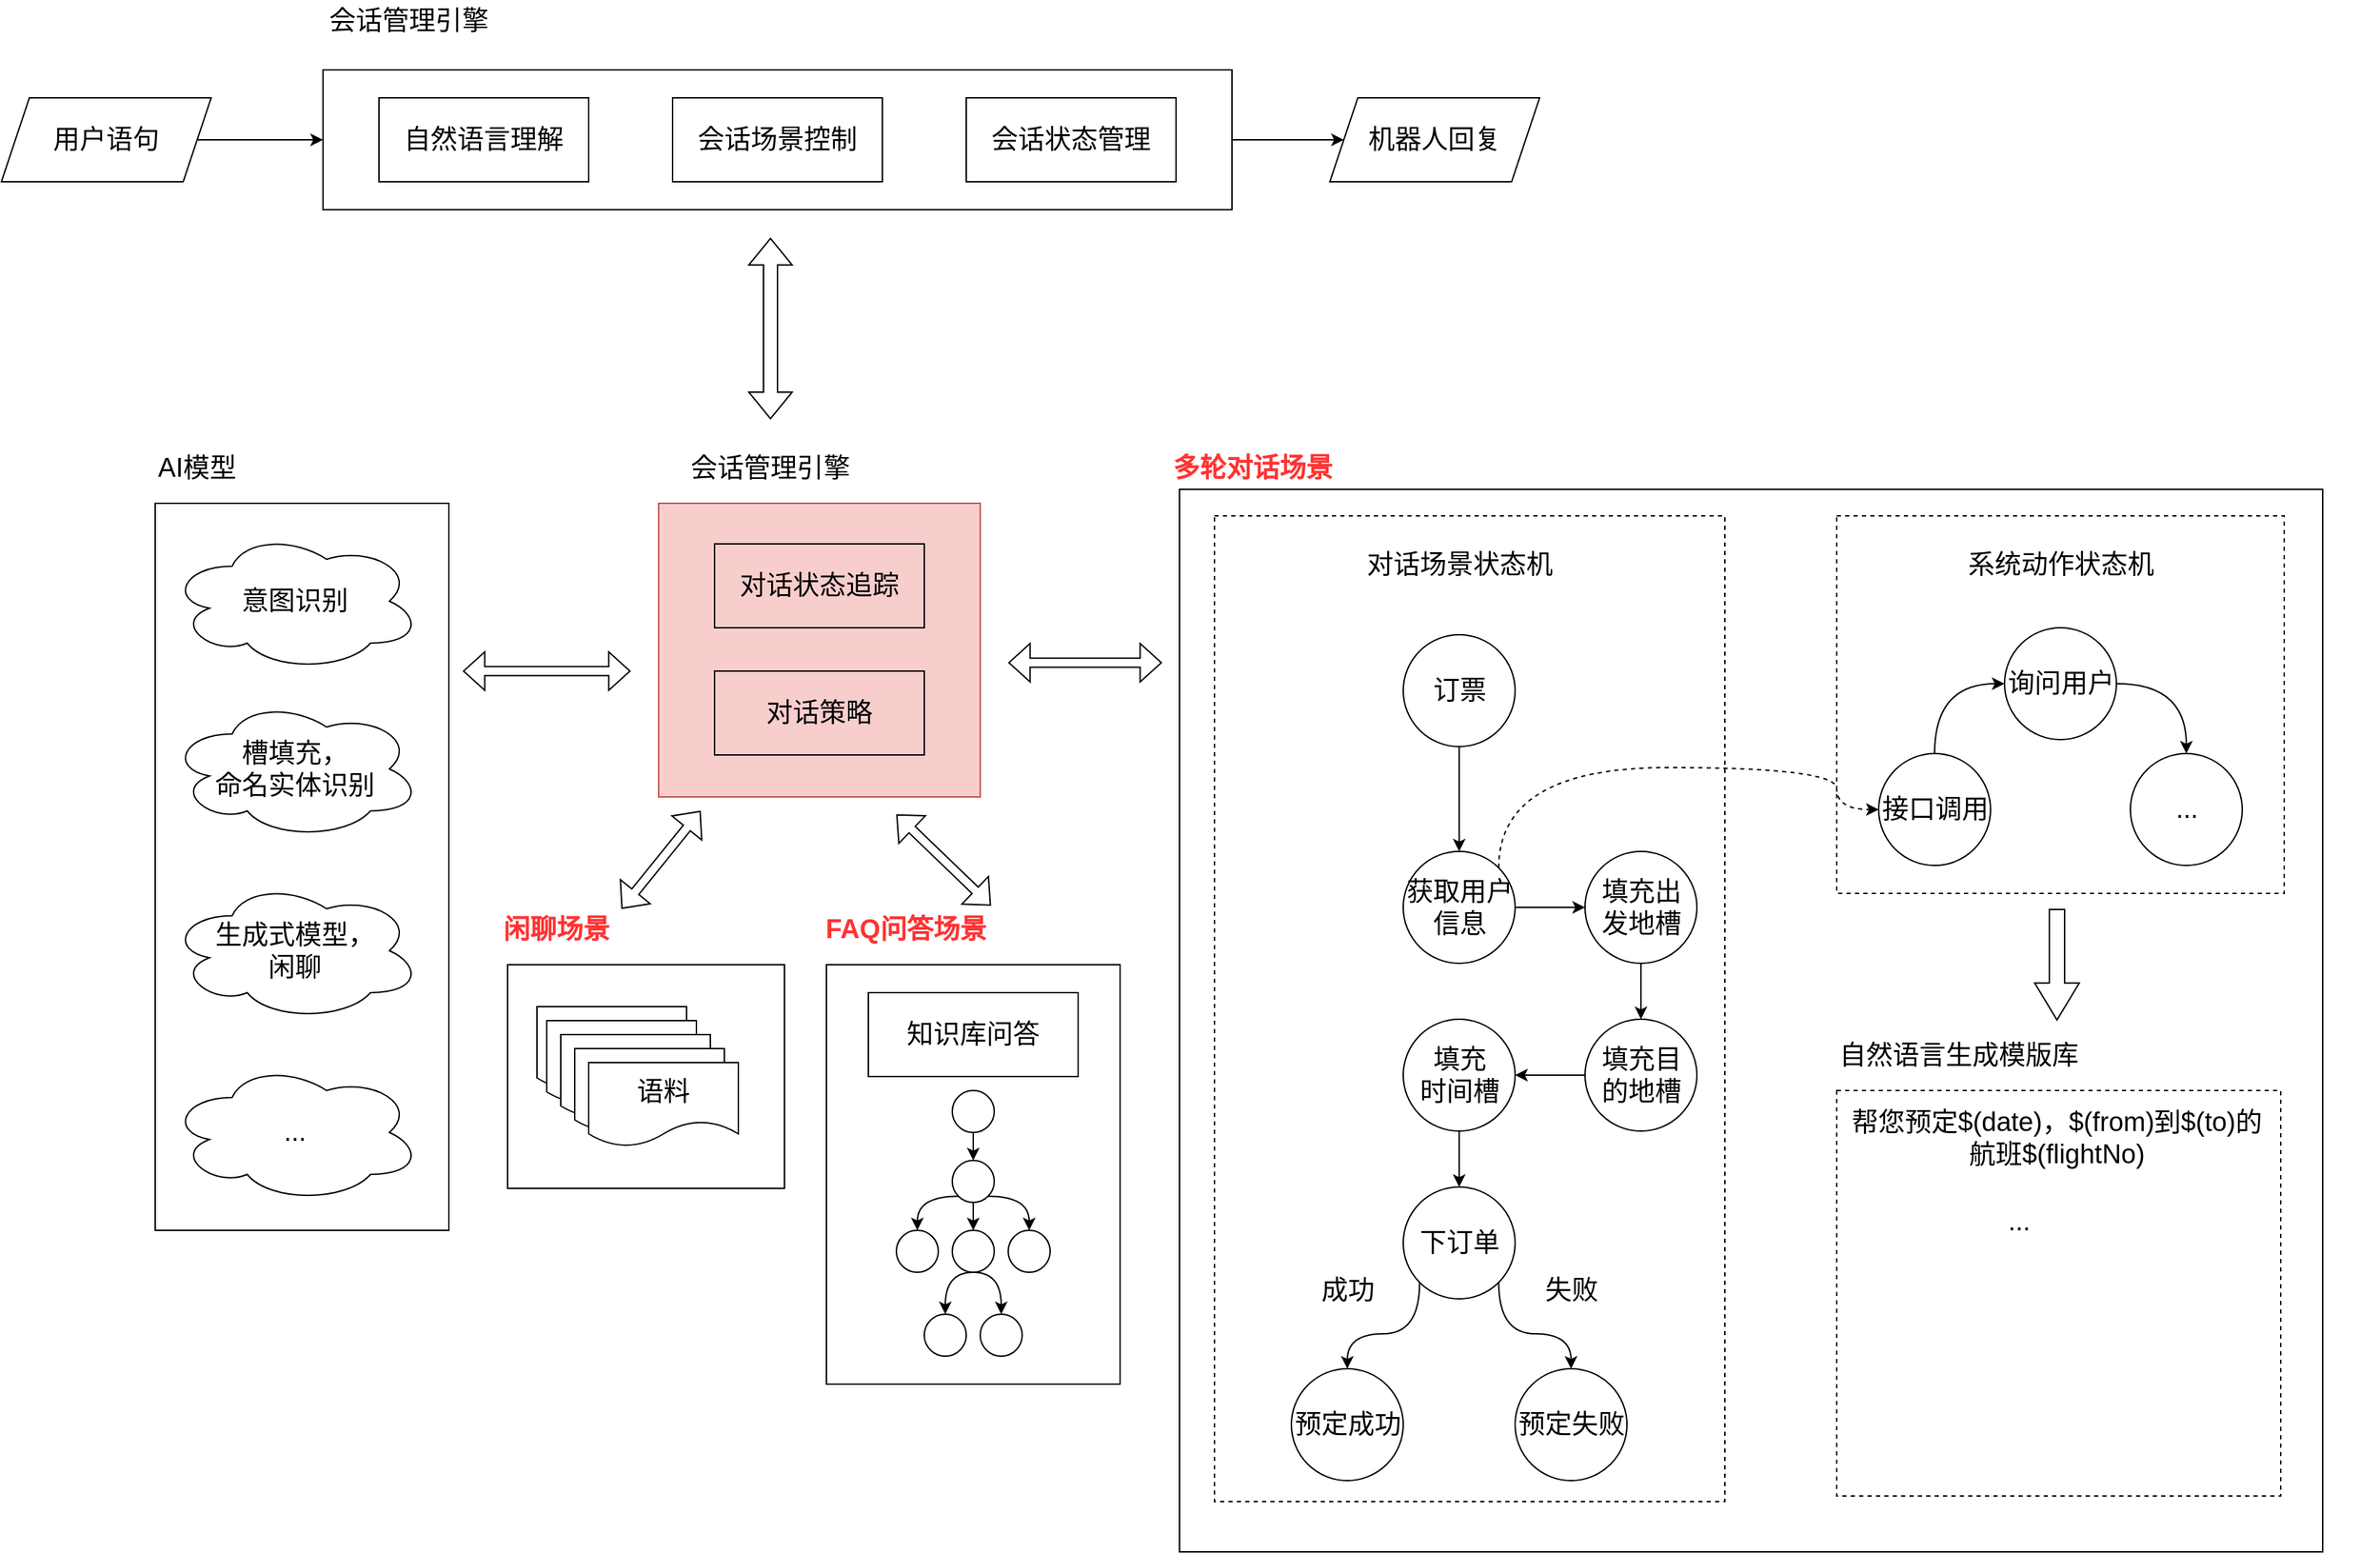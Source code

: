 <mxfile version="16.0.3" type="github">
  <diagram id="rdF5DC8ADCqOEM-56Y4E" name="第 1 页">
    <mxGraphModel dx="2547" dy="1173" grid="1" gridSize="10" guides="1" tooltips="1" connect="1" arrows="1" fold="1" page="1" pageScale="1" pageWidth="827" pageHeight="1169" math="0" shadow="0">
      <root>
        <mxCell id="0" />
        <mxCell id="1" parent="0" />
        <mxCell id="FymUpO2ddn1shdIVuSi2-87" style="edgeStyle=orthogonalEdgeStyle;curved=1;rounded=0;orthogonalLoop=1;jettySize=auto;html=1;exitX=0.5;exitY=1;exitDx=0;exitDy=0;entryX=0.5;entryY=0;entryDx=0;entryDy=0;fontSize=19;fontColor=#000000;" edge="1" parent="1" source="FymUpO2ddn1shdIVuSi2-1" target="FymUpO2ddn1shdIVuSi2-85">
          <mxGeometry relative="1" as="geometry" />
        </mxCell>
        <mxCell id="FymUpO2ddn1shdIVuSi2-1" value="&lt;span style=&quot;font-size: 19px&quot;&gt;订票&lt;/span&gt;" style="ellipse;whiteSpace=wrap;html=1;aspect=fixed;" vertex="1" parent="1">
          <mxGeometry x="892.5" y="704" width="80" height="80" as="geometry" />
        </mxCell>
        <mxCell id="FymUpO2ddn1shdIVuSi2-7" style="edgeStyle=orthogonalEdgeStyle;curved=1;rounded=0;orthogonalLoop=1;jettySize=auto;html=1;exitX=0.5;exitY=1;exitDx=0;exitDy=0;entryX=0.5;entryY=0;entryDx=0;entryDy=0;fontSize=19;" edge="1" parent="1" source="FymUpO2ddn1shdIVuSi2-3" target="FymUpO2ddn1shdIVuSi2-4">
          <mxGeometry relative="1" as="geometry" />
        </mxCell>
        <mxCell id="FymUpO2ddn1shdIVuSi2-3" value="&lt;span style=&quot;font-size: 19px&quot;&gt;填充出&lt;br&gt;发地槽&lt;/span&gt;" style="ellipse;whiteSpace=wrap;html=1;aspect=fixed;" vertex="1" parent="1">
          <mxGeometry x="1022.5" y="859" width="80" height="80" as="geometry" />
        </mxCell>
        <mxCell id="FymUpO2ddn1shdIVuSi2-8" style="edgeStyle=orthogonalEdgeStyle;curved=1;rounded=0;orthogonalLoop=1;jettySize=auto;html=1;exitX=0;exitY=0.5;exitDx=0;exitDy=0;entryX=1;entryY=0.5;entryDx=0;entryDy=0;fontSize=19;" edge="1" parent="1" source="FymUpO2ddn1shdIVuSi2-4" target="FymUpO2ddn1shdIVuSi2-5">
          <mxGeometry relative="1" as="geometry" />
        </mxCell>
        <mxCell id="FymUpO2ddn1shdIVuSi2-4" value="&lt;span style=&quot;font-size: 19px&quot;&gt;填充目&lt;br&gt;的地槽&lt;/span&gt;" style="ellipse;whiteSpace=wrap;html=1;aspect=fixed;" vertex="1" parent="1">
          <mxGeometry x="1022.5" y="979" width="80" height="80" as="geometry" />
        </mxCell>
        <mxCell id="FymUpO2ddn1shdIVuSi2-86" style="edgeStyle=orthogonalEdgeStyle;curved=1;rounded=0;orthogonalLoop=1;jettySize=auto;html=1;exitX=0.5;exitY=1;exitDx=0;exitDy=0;entryX=0.5;entryY=0;entryDx=0;entryDy=0;fontSize=19;fontColor=#000000;" edge="1" parent="1" source="FymUpO2ddn1shdIVuSi2-5" target="FymUpO2ddn1shdIVuSi2-77">
          <mxGeometry relative="1" as="geometry" />
        </mxCell>
        <mxCell id="FymUpO2ddn1shdIVuSi2-5" value="&lt;span style=&quot;font-size: 19px&quot;&gt;填充&lt;br&gt;时间槽&lt;/span&gt;" style="ellipse;whiteSpace=wrap;html=1;aspect=fixed;" vertex="1" parent="1">
          <mxGeometry x="892.5" y="979" width="80" height="80" as="geometry" />
        </mxCell>
        <mxCell id="FymUpO2ddn1shdIVuSi2-17" style="edgeStyle=orthogonalEdgeStyle;curved=1;rounded=0;orthogonalLoop=1;jettySize=auto;html=1;exitX=0.5;exitY=0;exitDx=0;exitDy=0;entryX=0;entryY=0.5;entryDx=0;entryDy=0;fontSize=19;" edge="1" parent="1" source="FymUpO2ddn1shdIVuSi2-10" target="FymUpO2ddn1shdIVuSi2-16">
          <mxGeometry relative="1" as="geometry" />
        </mxCell>
        <mxCell id="FymUpO2ddn1shdIVuSi2-10" value="&lt;span style=&quot;font-size: 19px&quot;&gt;接口调用&lt;/span&gt;" style="ellipse;whiteSpace=wrap;html=1;aspect=fixed;" vertex="1" parent="1">
          <mxGeometry x="1232.5" y="789" width="80" height="80" as="geometry" />
        </mxCell>
        <mxCell id="FymUpO2ddn1shdIVuSi2-11" value="&lt;font style=&quot;font-size: 19px&quot;&gt;...&lt;/font&gt;" style="ellipse;whiteSpace=wrap;html=1;aspect=fixed;" vertex="1" parent="1">
          <mxGeometry x="1412.5" y="789" width="80" height="80" as="geometry" />
        </mxCell>
        <mxCell id="FymUpO2ddn1shdIVuSi2-18" style="edgeStyle=orthogonalEdgeStyle;curved=1;rounded=0;orthogonalLoop=1;jettySize=auto;html=1;exitX=1;exitY=0.5;exitDx=0;exitDy=0;fontSize=19;" edge="1" parent="1" source="FymUpO2ddn1shdIVuSi2-16" target="FymUpO2ddn1shdIVuSi2-11">
          <mxGeometry relative="1" as="geometry" />
        </mxCell>
        <mxCell id="FymUpO2ddn1shdIVuSi2-16" value="&lt;span style=&quot;font-size: 19px&quot;&gt;询问用户&lt;/span&gt;" style="ellipse;whiteSpace=wrap;html=1;aspect=fixed;" vertex="1" parent="1">
          <mxGeometry x="1322.5" y="699" width="80" height="80" as="geometry" />
        </mxCell>
        <mxCell id="FymUpO2ddn1shdIVuSi2-20" value="系统动作状态机" style="text;html=1;strokeColor=none;fillColor=none;align=center;verticalAlign=middle;whiteSpace=wrap;rounded=0;dashed=1;fontSize=19;" vertex="1" parent="1">
          <mxGeometry x="1292.5" y="639" width="140" height="30" as="geometry" />
        </mxCell>
        <mxCell id="FymUpO2ddn1shdIVuSi2-21" value="对话场景状态机" style="text;html=1;strokeColor=none;fillColor=none;align=center;verticalAlign=middle;whiteSpace=wrap;rounded=0;dashed=1;fontSize=19;" vertex="1" parent="1">
          <mxGeometry x="862.5" y="639" width="140" height="30" as="geometry" />
        </mxCell>
        <mxCell id="FymUpO2ddn1shdIVuSi2-45" value="" style="shape=flexArrow;endArrow=classic;startArrow=classic;html=1;rounded=0;fontSize=19;curved=1;width=6.389;startSize=4.722;endSize=4.722;" edge="1" parent="1">
          <mxGeometry width="100" height="100" relative="1" as="geometry">
            <mxPoint x="220" y="730.0" as="sourcePoint" />
            <mxPoint x="340" y="730" as="targetPoint" />
          </mxGeometry>
        </mxCell>
        <mxCell id="FymUpO2ddn1shdIVuSi2-94" style="edgeStyle=orthogonalEdgeStyle;curved=1;rounded=0;orthogonalLoop=1;jettySize=auto;html=1;exitX=1;exitY=0.5;exitDx=0;exitDy=0;entryX=0;entryY=0.5;entryDx=0;entryDy=0;fontSize=19;fontColor=#000000;" edge="1" parent="1" source="FymUpO2ddn1shdIVuSi2-54" target="FymUpO2ddn1shdIVuSi2-93">
          <mxGeometry relative="1" as="geometry" />
        </mxCell>
        <mxCell id="FymUpO2ddn1shdIVuSi2-54" value="&lt;font color=&quot;#000000&quot;&gt;用户语句&lt;/font&gt;" style="shape=parallelogram;perimeter=parallelogramPerimeter;whiteSpace=wrap;html=1;fixedSize=1;fontSize=19;fontColor=#FF3333;fillColor=none;" vertex="1" parent="1">
          <mxGeometry x="-110" y="320" width="150" height="60" as="geometry" />
        </mxCell>
        <mxCell id="FymUpO2ddn1shdIVuSi2-56" value="自然语言理解" style="rounded=0;whiteSpace=wrap;html=1;fontSize=19;fontColor=#000000;fillColor=none;" vertex="1" parent="1">
          <mxGeometry x="160" y="320" width="150" height="60" as="geometry" />
        </mxCell>
        <mxCell id="FymUpO2ddn1shdIVuSi2-60" value="&lt;font color=&quot;#000000&quot;&gt;&lt;span&gt;机器人回复&lt;/span&gt;&lt;/font&gt;" style="shape=parallelogram;perimeter=parallelogramPerimeter;whiteSpace=wrap;html=1;fixedSize=1;fontSize=19;fontColor=#FF3333;fillColor=none;" vertex="1" parent="1">
          <mxGeometry x="840" y="320" width="150" height="60" as="geometry" />
        </mxCell>
        <mxCell id="FymUpO2ddn1shdIVuSi2-71" value="帮您预定$(date)，$(from)到$(to)的&lt;br&gt;航班$(flightNo)" style="text;html=1;strokeColor=none;fillColor=none;align=center;verticalAlign=middle;whiteSpace=wrap;rounded=0;dashed=1;fontSize=19;fontColor=#000000;" vertex="1" parent="1">
          <mxGeometry x="1130" y="1049" width="460" height="30" as="geometry" />
        </mxCell>
        <mxCell id="FymUpO2ddn1shdIVuSi2-73" value="..." style="text;html=1;strokeColor=none;fillColor=none;align=center;verticalAlign=middle;whiteSpace=wrap;rounded=0;dashed=1;fontSize=19;fontColor=#000000;" vertex="1" parent="1">
          <mxGeometry x="1102.5" y="1109" width="460" height="30" as="geometry" />
        </mxCell>
        <mxCell id="FymUpO2ddn1shdIVuSi2-75" value="自然语言生成模版库" style="text;html=1;strokeColor=none;fillColor=none;align=center;verticalAlign=middle;whiteSpace=wrap;rounded=0;dashed=1;fontSize=19;" vertex="1" parent="1">
          <mxGeometry x="1190" y="990" width="200" height="30" as="geometry" />
        </mxCell>
        <mxCell id="FymUpO2ddn1shdIVuSi2-81" style="edgeStyle=orthogonalEdgeStyle;curved=1;rounded=0;orthogonalLoop=1;jettySize=auto;html=1;exitX=0;exitY=1;exitDx=0;exitDy=0;entryX=0.5;entryY=0;entryDx=0;entryDy=0;fontSize=19;fontColor=#000000;" edge="1" parent="1" source="FymUpO2ddn1shdIVuSi2-77" target="FymUpO2ddn1shdIVuSi2-78">
          <mxGeometry relative="1" as="geometry" />
        </mxCell>
        <mxCell id="FymUpO2ddn1shdIVuSi2-82" style="edgeStyle=orthogonalEdgeStyle;curved=1;rounded=0;orthogonalLoop=1;jettySize=auto;html=1;exitX=1;exitY=1;exitDx=0;exitDy=0;entryX=0.5;entryY=0;entryDx=0;entryDy=0;fontSize=19;fontColor=#000000;" edge="1" parent="1" source="FymUpO2ddn1shdIVuSi2-77" target="FymUpO2ddn1shdIVuSi2-79">
          <mxGeometry relative="1" as="geometry" />
        </mxCell>
        <mxCell id="FymUpO2ddn1shdIVuSi2-77" value="&lt;span style=&quot;font-size: 19px&quot;&gt;下订单&lt;/span&gt;" style="ellipse;whiteSpace=wrap;html=1;aspect=fixed;" vertex="1" parent="1">
          <mxGeometry x="892.5" y="1099" width="80" height="80" as="geometry" />
        </mxCell>
        <mxCell id="FymUpO2ddn1shdIVuSi2-78" value="&lt;span style=&quot;font-size: 19px&quot;&gt;预定成功&lt;/span&gt;" style="ellipse;whiteSpace=wrap;html=1;aspect=fixed;" vertex="1" parent="1">
          <mxGeometry x="812.5" y="1229" width="80" height="80" as="geometry" />
        </mxCell>
        <mxCell id="FymUpO2ddn1shdIVuSi2-79" value="&lt;span style=&quot;font-size: 19px&quot;&gt;预定失败&lt;/span&gt;" style="ellipse;whiteSpace=wrap;html=1;aspect=fixed;" vertex="1" parent="1">
          <mxGeometry x="972.5" y="1229" width="80" height="80" as="geometry" />
        </mxCell>
        <mxCell id="FymUpO2ddn1shdIVuSi2-83" value="成功" style="text;html=1;strokeColor=none;fillColor=none;align=center;verticalAlign=middle;whiteSpace=wrap;rounded=0;dashed=1;fontSize=19;fontColor=#000000;" vertex="1" parent="1">
          <mxGeometry x="822.5" y="1158" width="60" height="30" as="geometry" />
        </mxCell>
        <mxCell id="FymUpO2ddn1shdIVuSi2-84" value="失败" style="text;html=1;strokeColor=none;fillColor=none;align=center;verticalAlign=middle;whiteSpace=wrap;rounded=0;dashed=1;fontSize=19;fontColor=#000000;" vertex="1" parent="1">
          <mxGeometry x="982.5" y="1158" width="60" height="30" as="geometry" />
        </mxCell>
        <mxCell id="FymUpO2ddn1shdIVuSi2-88" style="edgeStyle=orthogonalEdgeStyle;curved=1;rounded=0;orthogonalLoop=1;jettySize=auto;html=1;exitX=1;exitY=0.5;exitDx=0;exitDy=0;entryX=0;entryY=0.5;entryDx=0;entryDy=0;fontSize=19;fontColor=#000000;" edge="1" parent="1" source="FymUpO2ddn1shdIVuSi2-85" target="FymUpO2ddn1shdIVuSi2-3">
          <mxGeometry relative="1" as="geometry" />
        </mxCell>
        <mxCell id="FymUpO2ddn1shdIVuSi2-89" style="edgeStyle=orthogonalEdgeStyle;curved=1;rounded=0;orthogonalLoop=1;jettySize=auto;html=1;exitX=1;exitY=0;exitDx=0;exitDy=0;entryX=0;entryY=0.5;entryDx=0;entryDy=0;fontSize=19;fontColor=#000000;dashed=1;" edge="1" parent="1" source="FymUpO2ddn1shdIVuSi2-85" target="FymUpO2ddn1shdIVuSi2-10">
          <mxGeometry relative="1" as="geometry">
            <Array as="points">
              <mxPoint x="960.5" y="799" />
              <mxPoint x="1202.5" y="799" />
              <mxPoint x="1202.5" y="829" />
            </Array>
          </mxGeometry>
        </mxCell>
        <mxCell id="FymUpO2ddn1shdIVuSi2-85" value="&lt;span style=&quot;font-size: 19px&quot;&gt;获取用户信息&lt;/span&gt;" style="ellipse;whiteSpace=wrap;html=1;aspect=fixed;" vertex="1" parent="1">
          <mxGeometry x="892.5" y="859" width="80" height="80" as="geometry" />
        </mxCell>
        <mxCell id="FymUpO2ddn1shdIVuSi2-90" value="会话状态管理" style="rounded=0;whiteSpace=wrap;html=1;fontSize=19;fontColor=#000000;fillColor=none;" vertex="1" parent="1">
          <mxGeometry x="580" y="320" width="150" height="60" as="geometry" />
        </mxCell>
        <mxCell id="FymUpO2ddn1shdIVuSi2-91" value="会话场景控制" style="rounded=0;whiteSpace=wrap;html=1;fontSize=19;fontColor=#000000;fillColor=none;" vertex="1" parent="1">
          <mxGeometry x="370" y="320" width="150" height="60" as="geometry" />
        </mxCell>
        <mxCell id="FymUpO2ddn1shdIVuSi2-96" style="edgeStyle=orthogonalEdgeStyle;curved=1;rounded=0;orthogonalLoop=1;jettySize=auto;html=1;exitX=1;exitY=0.5;exitDx=0;exitDy=0;entryX=0;entryY=0.5;entryDx=0;entryDy=0;fontSize=19;fontColor=#000000;" edge="1" parent="1" source="FymUpO2ddn1shdIVuSi2-93" target="FymUpO2ddn1shdIVuSi2-60">
          <mxGeometry relative="1" as="geometry" />
        </mxCell>
        <mxCell id="FymUpO2ddn1shdIVuSi2-93" value="" style="rounded=0;whiteSpace=wrap;html=1;fontSize=19;fontColor=#000000;fillColor=none;" vertex="1" parent="1">
          <mxGeometry x="120" y="300" width="650" height="100" as="geometry" />
        </mxCell>
        <mxCell id="FymUpO2ddn1shdIVuSi2-99" value="会话管理引擎" style="text;html=1;strokeColor=none;fillColor=none;align=center;verticalAlign=middle;whiteSpace=wrap;rounded=0;dashed=1;fontSize=19;fontColor=#000000;" vertex="1" parent="1">
          <mxGeometry x="360" y="570" width="160" height="30" as="geometry" />
        </mxCell>
        <mxCell id="FymUpO2ddn1shdIVuSi2-101" value="知识库问答" style="rounded=0;whiteSpace=wrap;html=1;fontSize=19;fontColor=#000000;fillColor=none;" vertex="1" parent="1">
          <mxGeometry x="510" y="960" width="150" height="60" as="geometry" />
        </mxCell>
        <mxCell id="FymUpO2ddn1shdIVuSi2-110" style="edgeStyle=orthogonalEdgeStyle;curved=1;rounded=0;orthogonalLoop=1;jettySize=auto;html=1;exitX=0.5;exitY=1;exitDx=0;exitDy=0;entryX=0.5;entryY=0;entryDx=0;entryDy=0;fontSize=19;fontColor=#000000;" edge="1" parent="1" source="FymUpO2ddn1shdIVuSi2-103" target="FymUpO2ddn1shdIVuSi2-104">
          <mxGeometry relative="1" as="geometry" />
        </mxCell>
        <mxCell id="FymUpO2ddn1shdIVuSi2-103" value="" style="ellipse;whiteSpace=wrap;html=1;aspect=fixed;fontSize=19;fontColor=#000000;fillColor=none;" vertex="1" parent="1">
          <mxGeometry x="570" y="1030" width="30" height="30" as="geometry" />
        </mxCell>
        <mxCell id="FymUpO2ddn1shdIVuSi2-111" style="edgeStyle=orthogonalEdgeStyle;curved=1;rounded=0;orthogonalLoop=1;jettySize=auto;html=1;exitX=0;exitY=1;exitDx=0;exitDy=0;fontSize=19;fontColor=#000000;" edge="1" parent="1" source="FymUpO2ddn1shdIVuSi2-104" target="FymUpO2ddn1shdIVuSi2-106">
          <mxGeometry relative="1" as="geometry" />
        </mxCell>
        <mxCell id="FymUpO2ddn1shdIVuSi2-113" style="edgeStyle=orthogonalEdgeStyle;curved=1;rounded=0;orthogonalLoop=1;jettySize=auto;html=1;exitX=0.5;exitY=1;exitDx=0;exitDy=0;entryX=0.5;entryY=0;entryDx=0;entryDy=0;fontSize=19;fontColor=#000000;" edge="1" parent="1" source="FymUpO2ddn1shdIVuSi2-104" target="FymUpO2ddn1shdIVuSi2-105">
          <mxGeometry relative="1" as="geometry" />
        </mxCell>
        <mxCell id="FymUpO2ddn1shdIVuSi2-114" style="edgeStyle=orthogonalEdgeStyle;curved=1;rounded=0;orthogonalLoop=1;jettySize=auto;html=1;exitX=1;exitY=1;exitDx=0;exitDy=0;fontSize=19;fontColor=#000000;" edge="1" parent="1" source="FymUpO2ddn1shdIVuSi2-104" target="FymUpO2ddn1shdIVuSi2-107">
          <mxGeometry relative="1" as="geometry" />
        </mxCell>
        <mxCell id="FymUpO2ddn1shdIVuSi2-104" value="" style="ellipse;whiteSpace=wrap;html=1;aspect=fixed;fontSize=19;fontColor=#000000;fillColor=none;" vertex="1" parent="1">
          <mxGeometry x="570" y="1080" width="30" height="30" as="geometry" />
        </mxCell>
        <mxCell id="FymUpO2ddn1shdIVuSi2-115" style="edgeStyle=orthogonalEdgeStyle;curved=1;rounded=0;orthogonalLoop=1;jettySize=auto;html=1;exitX=0.5;exitY=1;exitDx=0;exitDy=0;entryX=0.5;entryY=0;entryDx=0;entryDy=0;fontSize=19;fontColor=#000000;" edge="1" parent="1" source="FymUpO2ddn1shdIVuSi2-105" target="FymUpO2ddn1shdIVuSi2-108">
          <mxGeometry relative="1" as="geometry" />
        </mxCell>
        <mxCell id="FymUpO2ddn1shdIVuSi2-118" style="edgeStyle=orthogonalEdgeStyle;curved=1;rounded=0;orthogonalLoop=1;jettySize=auto;html=1;exitX=0.5;exitY=1;exitDx=0;exitDy=0;entryX=0.5;entryY=0;entryDx=0;entryDy=0;fontSize=19;fontColor=#000000;" edge="1" parent="1" source="FymUpO2ddn1shdIVuSi2-105" target="FymUpO2ddn1shdIVuSi2-109">
          <mxGeometry relative="1" as="geometry" />
        </mxCell>
        <mxCell id="FymUpO2ddn1shdIVuSi2-105" value="" style="ellipse;whiteSpace=wrap;html=1;aspect=fixed;fontSize=19;fontColor=#000000;fillColor=none;" vertex="1" parent="1">
          <mxGeometry x="570" y="1130" width="30" height="30" as="geometry" />
        </mxCell>
        <mxCell id="FymUpO2ddn1shdIVuSi2-106" value="" style="ellipse;whiteSpace=wrap;html=1;aspect=fixed;fontSize=19;fontColor=#000000;fillColor=none;" vertex="1" parent="1">
          <mxGeometry x="530" y="1130" width="30" height="30" as="geometry" />
        </mxCell>
        <mxCell id="FymUpO2ddn1shdIVuSi2-107" value="" style="ellipse;whiteSpace=wrap;html=1;aspect=fixed;fontSize=19;fontColor=#000000;fillColor=none;" vertex="1" parent="1">
          <mxGeometry x="610" y="1130" width="30" height="30" as="geometry" />
        </mxCell>
        <mxCell id="FymUpO2ddn1shdIVuSi2-108" value="" style="ellipse;whiteSpace=wrap;html=1;aspect=fixed;fontSize=19;fontColor=#000000;fillColor=none;" vertex="1" parent="1">
          <mxGeometry x="550" y="1190" width="30" height="30" as="geometry" />
        </mxCell>
        <mxCell id="FymUpO2ddn1shdIVuSi2-109" value="" style="ellipse;whiteSpace=wrap;html=1;aspect=fixed;fontSize=19;fontColor=#000000;fillColor=none;" vertex="1" parent="1">
          <mxGeometry x="590" y="1190" width="30" height="30" as="geometry" />
        </mxCell>
        <mxCell id="FymUpO2ddn1shdIVuSi2-119" value="" style="rounded=0;whiteSpace=wrap;html=1;fontSize=19;fontColor=#000000;fillColor=none;" vertex="1" parent="1">
          <mxGeometry x="480" y="940" width="210" height="300" as="geometry" />
        </mxCell>
        <mxCell id="FymUpO2ddn1shdIVuSi2-120" value="&lt;b&gt;&lt;font color=&quot;#ff3333&quot;&gt;FAQ问答场景&lt;/font&gt;&lt;/b&gt;" style="text;html=1;strokeColor=none;fillColor=none;align=center;verticalAlign=middle;whiteSpace=wrap;rounded=0;dashed=1;fontSize=19;fontColor=#000000;" vertex="1" parent="1">
          <mxGeometry x="457" y="900" width="160" height="30" as="geometry" />
        </mxCell>
        <mxCell id="FymUpO2ddn1shdIVuSi2-122" value="意图识别" style="ellipse;shape=cloud;whiteSpace=wrap;html=1;fontSize=19;fillColor=none;" vertex="1" parent="1">
          <mxGeometry x="10" y="630" width="180" height="100" as="geometry" />
        </mxCell>
        <mxCell id="FymUpO2ddn1shdIVuSi2-123" value="槽填充，&lt;br&gt;命名实体识别" style="ellipse;shape=cloud;whiteSpace=wrap;html=1;fontSize=19;fillColor=none;" vertex="1" parent="1">
          <mxGeometry x="10" y="750" width="180" height="100" as="geometry" />
        </mxCell>
        <mxCell id="FymUpO2ddn1shdIVuSi2-124" value="..." style="ellipse;shape=cloud;whiteSpace=wrap;html=1;fontSize=19;fillColor=none;" vertex="1" parent="1">
          <mxGeometry x="10" y="1010" width="180" height="100" as="geometry" />
        </mxCell>
        <mxCell id="FymUpO2ddn1shdIVuSi2-125" value="AI模型" style="text;html=1;strokeColor=none;fillColor=none;align=center;verticalAlign=middle;whiteSpace=wrap;rounded=0;dashed=1;fontSize=19;" vertex="1" parent="1">
          <mxGeometry x="-40" y="570" width="140" height="30" as="geometry" />
        </mxCell>
        <mxCell id="FymUpO2ddn1shdIVuSi2-126" value="" style="shape=flexArrow;endArrow=classic;startArrow=classic;html=1;rounded=0;fontSize=19;fontColor=#000000;curved=1;" edge="1" parent="1">
          <mxGeometry width="100" height="100" relative="1" as="geometry">
            <mxPoint x="440" y="550" as="sourcePoint" />
            <mxPoint x="440" y="420" as="targetPoint" />
          </mxGeometry>
        </mxCell>
        <mxCell id="FymUpO2ddn1shdIVuSi2-131" value="生成式模型，&lt;br&gt;闲聊" style="ellipse;shape=cloud;whiteSpace=wrap;html=1;fontSize=19;fillColor=none;" vertex="1" parent="1">
          <mxGeometry x="10" y="880" width="180" height="100" as="geometry" />
        </mxCell>
        <mxCell id="FymUpO2ddn1shdIVuSi2-132" value="" style="rounded=0;whiteSpace=wrap;html=1;fontSize=19;fontColor=#000000;fillColor=none;" vertex="1" parent="1">
          <mxGeometry y="610" width="210" height="520" as="geometry" />
        </mxCell>
        <mxCell id="FymUpO2ddn1shdIVuSi2-135" value="" style="rounded=0;whiteSpace=wrap;html=1;fontSize=19;fontColor=#000000;fillColor=none;dashed=1;" vertex="1" parent="1">
          <mxGeometry x="757.5" y="619" width="365" height="705" as="geometry" />
        </mxCell>
        <mxCell id="FymUpO2ddn1shdIVuSi2-138" value="" style="rounded=0;whiteSpace=wrap;html=1;fontSize=19;fontColor=#000000;fillColor=none;dashed=1;" vertex="1" parent="1">
          <mxGeometry x="1202.5" y="619" width="320" height="270" as="geometry" />
        </mxCell>
        <mxCell id="FymUpO2ddn1shdIVuSi2-140" value="" style="rounded=0;whiteSpace=wrap;html=1;fontSize=19;fontColor=#000000;fillColor=none;dashed=1;" vertex="1" parent="1">
          <mxGeometry x="1202.5" y="1030" width="317.5" height="290" as="geometry" />
        </mxCell>
        <mxCell id="FymUpO2ddn1shdIVuSi2-141" value="&lt;b&gt;&lt;font color=&quot;#ff3333&quot;&gt;多轮对话场景&lt;/font&gt;&lt;/b&gt;" style="text;html=1;strokeColor=none;fillColor=none;align=center;verticalAlign=middle;whiteSpace=wrap;rounded=0;dashed=1;fontSize=19;" vertex="1" parent="1">
          <mxGeometry x="720" y="570" width="130" height="30" as="geometry" />
        </mxCell>
        <mxCell id="FymUpO2ddn1shdIVuSi2-157" value="&lt;font color=&quot;#ff3333&quot;&gt;&lt;b&gt;闲聊场景&lt;/b&gt;&lt;/font&gt;" style="text;html=1;strokeColor=none;fillColor=none;align=center;verticalAlign=middle;whiteSpace=wrap;rounded=0;dashed=1;fontSize=19;fontColor=#000000;" vertex="1" parent="1">
          <mxGeometry x="207" y="900" width="160" height="30" as="geometry" />
        </mxCell>
        <mxCell id="FymUpO2ddn1shdIVuSi2-158" value="语料" style="shape=document;whiteSpace=wrap;html=1;boundedLbl=1;fontSize=19;fontColor=#000000;fillColor=none;" vertex="1" parent="1">
          <mxGeometry x="273" y="970" width="107" height="60" as="geometry" />
        </mxCell>
        <mxCell id="FymUpO2ddn1shdIVuSi2-159" value="语料" style="shape=document;whiteSpace=wrap;html=1;boundedLbl=1;fontSize=19;fontColor=#000000;fillColor=default;" vertex="1" parent="1">
          <mxGeometry x="280" y="980" width="107" height="60" as="geometry" />
        </mxCell>
        <mxCell id="FymUpO2ddn1shdIVuSi2-163" value="" style="shape=flexArrow;endArrow=classic;startArrow=classic;html=1;rounded=0;fontSize=19;curved=1;width=6.389;startSize=4.722;endSize=4.722;" edge="1" parent="1">
          <mxGeometry width="100" height="100" relative="1" as="geometry">
            <mxPoint x="610" y="724.0" as="sourcePoint" />
            <mxPoint x="720" y="724" as="targetPoint" />
          </mxGeometry>
        </mxCell>
        <mxCell id="FymUpO2ddn1shdIVuSi2-164" value="" style="shape=flexArrow;endArrow=classic;startArrow=classic;html=1;rounded=0;fontSize=19;curved=1;width=6.389;startSize=4.722;endSize=4.722;" edge="1" parent="1">
          <mxGeometry width="100" height="100" relative="1" as="geometry">
            <mxPoint x="390" y="830" as="sourcePoint" />
            <mxPoint x="333.47" y="900" as="targetPoint" />
          </mxGeometry>
        </mxCell>
        <mxCell id="FymUpO2ddn1shdIVuSi2-165" value="会话管理引擎" style="text;html=1;strokeColor=none;fillColor=none;align=center;verticalAlign=middle;whiteSpace=wrap;rounded=0;fontSize=19;fontColor=#000000;" vertex="1" parent="1">
          <mxGeometry x="123" y="250" width="117" height="30" as="geometry" />
        </mxCell>
        <mxCell id="FymUpO2ddn1shdIVuSi2-167" value="语料" style="shape=document;whiteSpace=wrap;html=1;boundedLbl=1;fontSize=19;fontColor=#000000;fillColor=default;" vertex="1" parent="1">
          <mxGeometry x="290" y="990" width="107" height="60" as="geometry" />
        </mxCell>
        <mxCell id="FymUpO2ddn1shdIVuSi2-168" value="语料" style="shape=document;whiteSpace=wrap;html=1;boundedLbl=1;fontSize=19;fontColor=#000000;fillColor=default;" vertex="1" parent="1">
          <mxGeometry x="300" y="1000" width="107" height="60" as="geometry" />
        </mxCell>
        <mxCell id="FymUpO2ddn1shdIVuSi2-169" value="语料" style="shape=document;whiteSpace=wrap;html=1;boundedLbl=1;fontSize=19;fontColor=#000000;fillColor=default;" vertex="1" parent="1">
          <mxGeometry x="310" y="1010" width="107" height="60" as="geometry" />
        </mxCell>
        <mxCell id="FymUpO2ddn1shdIVuSi2-170" value="" style="rounded=0;whiteSpace=wrap;html=1;fontSize=19;fontColor=#000000;fillColor=none;" vertex="1" parent="1">
          <mxGeometry x="252" y="940" width="198" height="160" as="geometry" />
        </mxCell>
        <mxCell id="FymUpO2ddn1shdIVuSi2-171" value="" style="shape=flexArrow;endArrow=classic;html=1;rounded=0;fontSize=19;fontColor=#000000;curved=1;width=10.909;endSize=8.473;" edge="1" parent="1">
          <mxGeometry width="50" height="50" relative="1" as="geometry">
            <mxPoint x="1360" y="900" as="sourcePoint" />
            <mxPoint x="1360" y="980" as="targetPoint" />
          </mxGeometry>
        </mxCell>
        <mxCell id="FymUpO2ddn1shdIVuSi2-173" style="edgeStyle=orthogonalEdgeStyle;shape=flexArrow;curved=1;rounded=0;orthogonalLoop=1;jettySize=auto;html=1;exitX=0.5;exitY=1;exitDx=0;exitDy=0;fontSize=19;fontColor=#000000;" edge="1" parent="1" source="FymUpO2ddn1shdIVuSi2-73" target="FymUpO2ddn1shdIVuSi2-73">
          <mxGeometry relative="1" as="geometry" />
        </mxCell>
        <mxCell id="FymUpO2ddn1shdIVuSi2-174" value="" style="rounded=0;whiteSpace=wrap;html=1;fontSize=19;fontColor=#000000;fillColor=none;" vertex="1" parent="1">
          <mxGeometry x="732.5" y="600" width="817.5" height="760" as="geometry" />
        </mxCell>
        <mxCell id="FymUpO2ddn1shdIVuSi2-176" value="" style="shape=flexArrow;endArrow=classic;startArrow=classic;html=1;rounded=0;fontSize=19;curved=1;width=6.389;startSize=4.722;endSize=4.722;entryX=0.879;entryY=-0.078;entryDx=0;entryDy=0;entryPerimeter=0;" edge="1" parent="1" target="FymUpO2ddn1shdIVuSi2-120">
          <mxGeometry width="100" height="100" relative="1" as="geometry">
            <mxPoint x="530" y="832.5" as="sourcePoint" />
            <mxPoint x="560.0" y="907.5" as="targetPoint" />
          </mxGeometry>
        </mxCell>
        <mxCell id="FymUpO2ddn1shdIVuSi2-177" value="" style="rounded=0;whiteSpace=wrap;html=1;fontSize=19;fillColor=#f8cecc;strokeColor=#b85450;" vertex="1" parent="1">
          <mxGeometry x="360" y="610" width="230" height="210" as="geometry" />
        </mxCell>
        <mxCell id="FymUpO2ddn1shdIVuSi2-178" value="对话策略" style="rounded=0;whiteSpace=wrap;html=1;fontSize=19;fontColor=#000000;fillColor=none;" vertex="1" parent="1">
          <mxGeometry x="400" y="730" width="150" height="60" as="geometry" />
        </mxCell>
        <mxCell id="FymUpO2ddn1shdIVuSi2-179" value="对话状态追踪" style="rounded=0;whiteSpace=wrap;html=1;fontSize=19;fontColor=#000000;fillColor=none;" vertex="1" parent="1">
          <mxGeometry x="400" y="639" width="150" height="60" as="geometry" />
        </mxCell>
      </root>
    </mxGraphModel>
  </diagram>
</mxfile>
